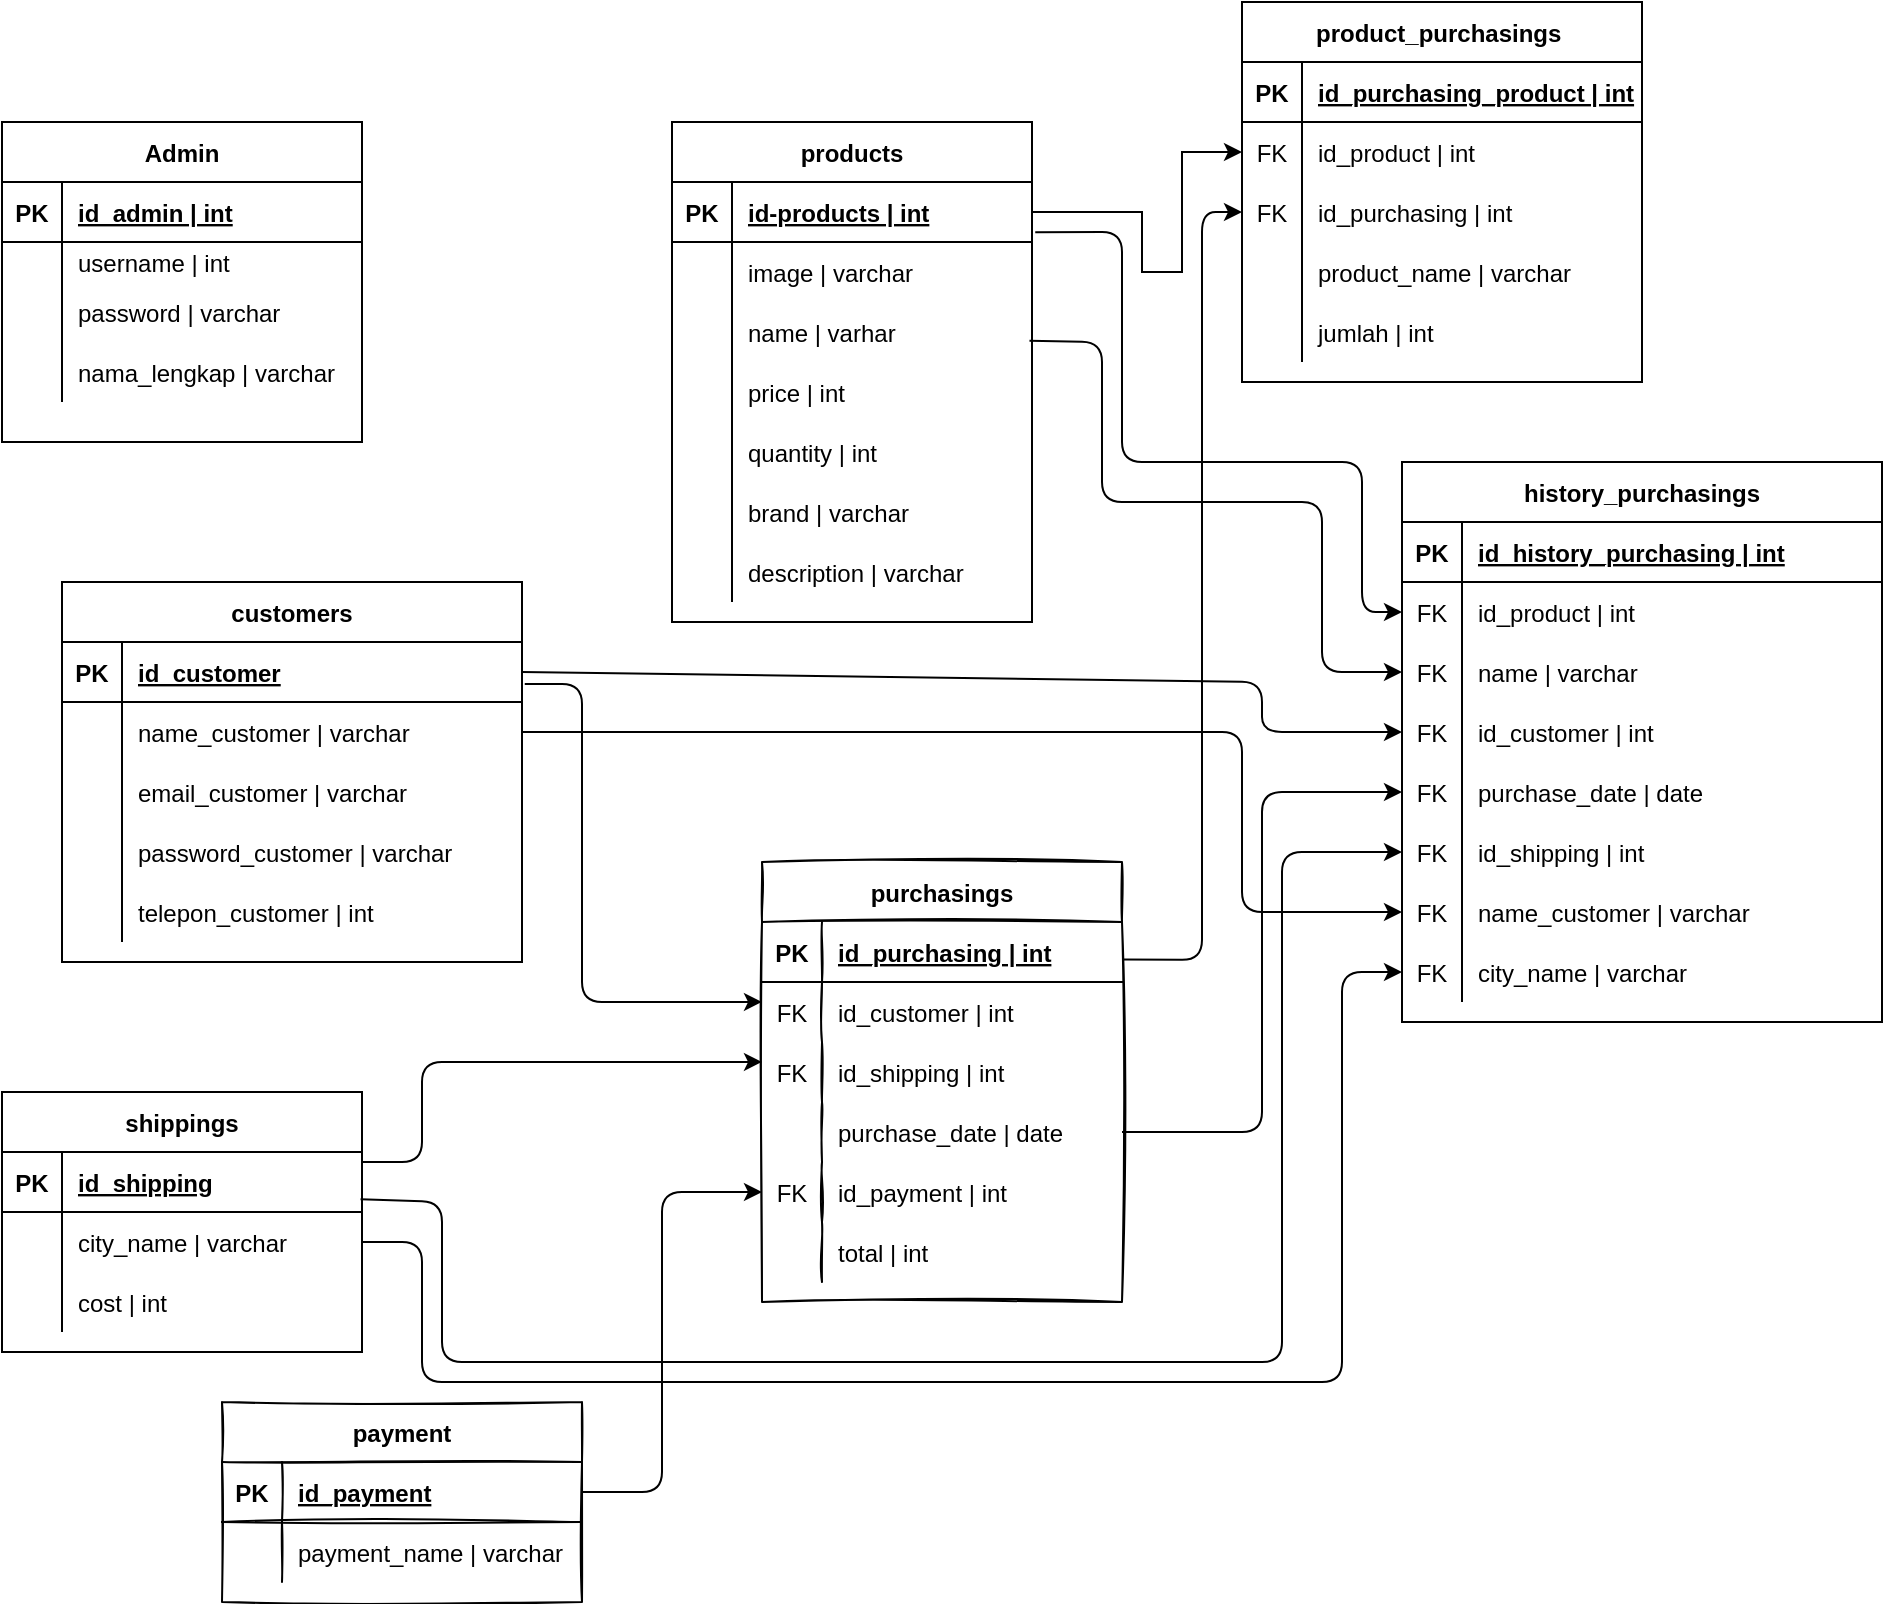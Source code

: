 <mxfile version="20.0.1" type="github">
  <diagram id="7tqskbv9V9_dB_xnzfoZ" name="Page-1">
    <mxGraphModel dx="1671" dy="2568" grid="1" gridSize="10" guides="1" tooltips="1" connect="1" arrows="1" fold="1" page="1" pageScale="1" pageWidth="850" pageHeight="1100" math="0" shadow="0">
      <root>
        <mxCell id="0" />
        <mxCell id="1" parent="0" />
        <mxCell id="XLYsOh_dV__SNCZWyzTx-1" value="Admin" style="shape=table;startSize=30;container=1;collapsible=1;childLayout=tableLayout;fixedRows=1;rowLines=0;fontStyle=1;align=center;resizeLast=1;" parent="1" vertex="1">
          <mxGeometry x="-850" y="-1100" width="180" height="160" as="geometry" />
        </mxCell>
        <mxCell id="XLYsOh_dV__SNCZWyzTx-2" value="" style="shape=tableRow;horizontal=0;startSize=0;swimlaneHead=0;swimlaneBody=0;fillColor=none;collapsible=0;dropTarget=0;points=[[0,0.5],[1,0.5]];portConstraint=eastwest;top=0;left=0;right=0;bottom=1;" parent="XLYsOh_dV__SNCZWyzTx-1" vertex="1">
          <mxGeometry y="30" width="180" height="30" as="geometry" />
        </mxCell>
        <mxCell id="XLYsOh_dV__SNCZWyzTx-3" value="PK" style="shape=partialRectangle;connectable=0;fillColor=none;top=0;left=0;bottom=0;right=0;fontStyle=1;overflow=hidden;" parent="XLYsOh_dV__SNCZWyzTx-2" vertex="1">
          <mxGeometry width="30" height="30" as="geometry">
            <mxRectangle width="30" height="30" as="alternateBounds" />
          </mxGeometry>
        </mxCell>
        <mxCell id="XLYsOh_dV__SNCZWyzTx-4" value="id_admin | int" style="shape=partialRectangle;connectable=0;fillColor=none;top=0;left=0;bottom=0;right=0;align=left;spacingLeft=6;fontStyle=5;overflow=hidden;" parent="XLYsOh_dV__SNCZWyzTx-2" vertex="1">
          <mxGeometry x="30" width="150" height="30" as="geometry">
            <mxRectangle width="150" height="30" as="alternateBounds" />
          </mxGeometry>
        </mxCell>
        <mxCell id="XLYsOh_dV__SNCZWyzTx-5" value="" style="shape=tableRow;horizontal=0;startSize=0;swimlaneHead=0;swimlaneBody=0;fillColor=none;collapsible=0;dropTarget=0;points=[[0,0.5],[1,0.5]];portConstraint=eastwest;top=0;left=0;right=0;bottom=0;" parent="XLYsOh_dV__SNCZWyzTx-1" vertex="1">
          <mxGeometry y="60" width="180" height="20" as="geometry" />
        </mxCell>
        <mxCell id="XLYsOh_dV__SNCZWyzTx-6" value="" style="shape=partialRectangle;connectable=0;fillColor=none;top=0;left=0;bottom=0;right=0;editable=1;overflow=hidden;" parent="XLYsOh_dV__SNCZWyzTx-5" vertex="1">
          <mxGeometry width="30" height="20" as="geometry">
            <mxRectangle width="30" height="20" as="alternateBounds" />
          </mxGeometry>
        </mxCell>
        <mxCell id="XLYsOh_dV__SNCZWyzTx-7" value="username | int" style="shape=partialRectangle;connectable=0;fillColor=none;top=0;left=0;bottom=0;right=0;align=left;spacingLeft=6;overflow=hidden;" parent="XLYsOh_dV__SNCZWyzTx-5" vertex="1">
          <mxGeometry x="30" width="150" height="20" as="geometry">
            <mxRectangle width="150" height="20" as="alternateBounds" />
          </mxGeometry>
        </mxCell>
        <mxCell id="XLYsOh_dV__SNCZWyzTx-8" value="" style="shape=tableRow;horizontal=0;startSize=0;swimlaneHead=0;swimlaneBody=0;fillColor=none;collapsible=0;dropTarget=0;points=[[0,0.5],[1,0.5]];portConstraint=eastwest;top=0;left=0;right=0;bottom=0;" parent="XLYsOh_dV__SNCZWyzTx-1" vertex="1">
          <mxGeometry y="80" width="180" height="30" as="geometry" />
        </mxCell>
        <mxCell id="XLYsOh_dV__SNCZWyzTx-9" value="" style="shape=partialRectangle;connectable=0;fillColor=none;top=0;left=0;bottom=0;right=0;editable=1;overflow=hidden;" parent="XLYsOh_dV__SNCZWyzTx-8" vertex="1">
          <mxGeometry width="30" height="30" as="geometry">
            <mxRectangle width="30" height="30" as="alternateBounds" />
          </mxGeometry>
        </mxCell>
        <mxCell id="XLYsOh_dV__SNCZWyzTx-10" value="password | varchar" style="shape=partialRectangle;connectable=0;fillColor=none;top=0;left=0;bottom=0;right=0;align=left;spacingLeft=6;overflow=hidden;" parent="XLYsOh_dV__SNCZWyzTx-8" vertex="1">
          <mxGeometry x="30" width="150" height="30" as="geometry">
            <mxRectangle width="150" height="30" as="alternateBounds" />
          </mxGeometry>
        </mxCell>
        <mxCell id="XLYsOh_dV__SNCZWyzTx-11" value="" style="shape=tableRow;horizontal=0;startSize=0;swimlaneHead=0;swimlaneBody=0;fillColor=none;collapsible=0;dropTarget=0;points=[[0,0.5],[1,0.5]];portConstraint=eastwest;top=0;left=0;right=0;bottom=0;" parent="XLYsOh_dV__SNCZWyzTx-1" vertex="1">
          <mxGeometry y="110" width="180" height="30" as="geometry" />
        </mxCell>
        <mxCell id="XLYsOh_dV__SNCZWyzTx-12" value="" style="shape=partialRectangle;connectable=0;fillColor=none;top=0;left=0;bottom=0;right=0;editable=1;overflow=hidden;" parent="XLYsOh_dV__SNCZWyzTx-11" vertex="1">
          <mxGeometry width="30" height="30" as="geometry">
            <mxRectangle width="30" height="30" as="alternateBounds" />
          </mxGeometry>
        </mxCell>
        <mxCell id="XLYsOh_dV__SNCZWyzTx-13" value="nama_lengkap | varchar" style="shape=partialRectangle;connectable=0;fillColor=none;top=0;left=0;bottom=0;right=0;align=left;spacingLeft=6;overflow=hidden;" parent="XLYsOh_dV__SNCZWyzTx-11" vertex="1">
          <mxGeometry x="30" width="150" height="30" as="geometry">
            <mxRectangle width="150" height="30" as="alternateBounds" />
          </mxGeometry>
        </mxCell>
        <mxCell id="XLYsOh_dV__SNCZWyzTx-27" value="customers" style="shape=table;startSize=30;container=1;collapsible=1;childLayout=tableLayout;fixedRows=1;rowLines=0;fontStyle=1;align=center;resizeLast=1;" parent="1" vertex="1">
          <mxGeometry x="-820" y="-870" width="230" height="190" as="geometry" />
        </mxCell>
        <mxCell id="XLYsOh_dV__SNCZWyzTx-28" value="" style="shape=tableRow;horizontal=0;startSize=0;swimlaneHead=0;swimlaneBody=0;fillColor=none;collapsible=0;dropTarget=0;points=[[0,0.5],[1,0.5]];portConstraint=eastwest;top=0;left=0;right=0;bottom=1;" parent="XLYsOh_dV__SNCZWyzTx-27" vertex="1">
          <mxGeometry y="30" width="230" height="30" as="geometry" />
        </mxCell>
        <mxCell id="XLYsOh_dV__SNCZWyzTx-29" value="PK" style="shape=partialRectangle;connectable=0;fillColor=none;top=0;left=0;bottom=0;right=0;fontStyle=1;overflow=hidden;" parent="XLYsOh_dV__SNCZWyzTx-28" vertex="1">
          <mxGeometry width="30" height="30" as="geometry">
            <mxRectangle width="30" height="30" as="alternateBounds" />
          </mxGeometry>
        </mxCell>
        <mxCell id="XLYsOh_dV__SNCZWyzTx-30" value="id_customer" style="shape=partialRectangle;connectable=0;fillColor=none;top=0;left=0;bottom=0;right=0;align=left;spacingLeft=6;fontStyle=5;overflow=hidden;" parent="XLYsOh_dV__SNCZWyzTx-28" vertex="1">
          <mxGeometry x="30" width="200" height="30" as="geometry">
            <mxRectangle width="200" height="30" as="alternateBounds" />
          </mxGeometry>
        </mxCell>
        <mxCell id="XLYsOh_dV__SNCZWyzTx-31" value="" style="shape=tableRow;horizontal=0;startSize=0;swimlaneHead=0;swimlaneBody=0;fillColor=none;collapsible=0;dropTarget=0;points=[[0,0.5],[1,0.5]];portConstraint=eastwest;top=0;left=0;right=0;bottom=0;" parent="XLYsOh_dV__SNCZWyzTx-27" vertex="1">
          <mxGeometry y="60" width="230" height="30" as="geometry" />
        </mxCell>
        <mxCell id="XLYsOh_dV__SNCZWyzTx-32" value="" style="shape=partialRectangle;connectable=0;fillColor=none;top=0;left=0;bottom=0;right=0;editable=1;overflow=hidden;" parent="XLYsOh_dV__SNCZWyzTx-31" vertex="1">
          <mxGeometry width="30" height="30" as="geometry">
            <mxRectangle width="30" height="30" as="alternateBounds" />
          </mxGeometry>
        </mxCell>
        <mxCell id="XLYsOh_dV__SNCZWyzTx-33" value="name_customer | varchar" style="shape=partialRectangle;connectable=0;fillColor=none;top=0;left=0;bottom=0;right=0;align=left;spacingLeft=6;overflow=hidden;" parent="XLYsOh_dV__SNCZWyzTx-31" vertex="1">
          <mxGeometry x="30" width="200" height="30" as="geometry">
            <mxRectangle width="200" height="30" as="alternateBounds" />
          </mxGeometry>
        </mxCell>
        <mxCell id="XLYsOh_dV__SNCZWyzTx-34" value="" style="shape=tableRow;horizontal=0;startSize=0;swimlaneHead=0;swimlaneBody=0;fillColor=none;collapsible=0;dropTarget=0;points=[[0,0.5],[1,0.5]];portConstraint=eastwest;top=0;left=0;right=0;bottom=0;" parent="XLYsOh_dV__SNCZWyzTx-27" vertex="1">
          <mxGeometry y="90" width="230" height="30" as="geometry" />
        </mxCell>
        <mxCell id="XLYsOh_dV__SNCZWyzTx-35" value="" style="shape=partialRectangle;connectable=0;fillColor=none;top=0;left=0;bottom=0;right=0;editable=1;overflow=hidden;" parent="XLYsOh_dV__SNCZWyzTx-34" vertex="1">
          <mxGeometry width="30" height="30" as="geometry">
            <mxRectangle width="30" height="30" as="alternateBounds" />
          </mxGeometry>
        </mxCell>
        <mxCell id="XLYsOh_dV__SNCZWyzTx-36" value="email_customer | varchar" style="shape=partialRectangle;connectable=0;fillColor=none;top=0;left=0;bottom=0;right=0;align=left;spacingLeft=6;overflow=hidden;" parent="XLYsOh_dV__SNCZWyzTx-34" vertex="1">
          <mxGeometry x="30" width="200" height="30" as="geometry">
            <mxRectangle width="200" height="30" as="alternateBounds" />
          </mxGeometry>
        </mxCell>
        <mxCell id="XLYsOh_dV__SNCZWyzTx-37" value="" style="shape=tableRow;horizontal=0;startSize=0;swimlaneHead=0;swimlaneBody=0;fillColor=none;collapsible=0;dropTarget=0;points=[[0,0.5],[1,0.5]];portConstraint=eastwest;top=0;left=0;right=0;bottom=0;" parent="XLYsOh_dV__SNCZWyzTx-27" vertex="1">
          <mxGeometry y="120" width="230" height="30" as="geometry" />
        </mxCell>
        <mxCell id="XLYsOh_dV__SNCZWyzTx-38" value="" style="shape=partialRectangle;connectable=0;fillColor=none;top=0;left=0;bottom=0;right=0;editable=1;overflow=hidden;" parent="XLYsOh_dV__SNCZWyzTx-37" vertex="1">
          <mxGeometry width="30" height="30" as="geometry">
            <mxRectangle width="30" height="30" as="alternateBounds" />
          </mxGeometry>
        </mxCell>
        <mxCell id="XLYsOh_dV__SNCZWyzTx-39" value="password_customer | varchar" style="shape=partialRectangle;connectable=0;fillColor=none;top=0;left=0;bottom=0;right=0;align=left;spacingLeft=6;overflow=hidden;" parent="XLYsOh_dV__SNCZWyzTx-37" vertex="1">
          <mxGeometry x="30" width="200" height="30" as="geometry">
            <mxRectangle width="200" height="30" as="alternateBounds" />
          </mxGeometry>
        </mxCell>
        <mxCell id="XLYsOh_dV__SNCZWyzTx-136" value="" style="shape=tableRow;horizontal=0;startSize=0;swimlaneHead=0;swimlaneBody=0;fillColor=none;collapsible=0;dropTarget=0;points=[[0,0.5],[1,0.5]];portConstraint=eastwest;top=0;left=0;right=0;bottom=0;" parent="XLYsOh_dV__SNCZWyzTx-27" vertex="1">
          <mxGeometry y="150" width="230" height="30" as="geometry" />
        </mxCell>
        <mxCell id="XLYsOh_dV__SNCZWyzTx-137" value="" style="shape=partialRectangle;connectable=0;fillColor=none;top=0;left=0;bottom=0;right=0;editable=1;overflow=hidden;" parent="XLYsOh_dV__SNCZWyzTx-136" vertex="1">
          <mxGeometry width="30" height="30" as="geometry">
            <mxRectangle width="30" height="30" as="alternateBounds" />
          </mxGeometry>
        </mxCell>
        <mxCell id="XLYsOh_dV__SNCZWyzTx-138" value="telepon_customer | int" style="shape=partialRectangle;connectable=0;fillColor=none;top=0;left=0;bottom=0;right=0;align=left;spacingLeft=6;overflow=hidden;" parent="XLYsOh_dV__SNCZWyzTx-136" vertex="1">
          <mxGeometry x="30" width="200" height="30" as="geometry">
            <mxRectangle width="200" height="30" as="alternateBounds" />
          </mxGeometry>
        </mxCell>
        <mxCell id="XLYsOh_dV__SNCZWyzTx-40" value="shippings" style="shape=table;startSize=30;container=1;collapsible=1;childLayout=tableLayout;fixedRows=1;rowLines=0;fontStyle=1;align=center;resizeLast=1;" parent="1" vertex="1">
          <mxGeometry x="-850" y="-615" width="180" height="130" as="geometry" />
        </mxCell>
        <mxCell id="XLYsOh_dV__SNCZWyzTx-41" value="" style="shape=tableRow;horizontal=0;startSize=0;swimlaneHead=0;swimlaneBody=0;fillColor=none;collapsible=0;dropTarget=0;points=[[0,0.5],[1,0.5]];portConstraint=eastwest;top=0;left=0;right=0;bottom=1;" parent="XLYsOh_dV__SNCZWyzTx-40" vertex="1">
          <mxGeometry y="30" width="180" height="30" as="geometry" />
        </mxCell>
        <mxCell id="XLYsOh_dV__SNCZWyzTx-42" value="PK" style="shape=partialRectangle;connectable=0;fillColor=none;top=0;left=0;bottom=0;right=0;fontStyle=1;overflow=hidden;" parent="XLYsOh_dV__SNCZWyzTx-41" vertex="1">
          <mxGeometry width="30" height="30" as="geometry">
            <mxRectangle width="30" height="30" as="alternateBounds" />
          </mxGeometry>
        </mxCell>
        <mxCell id="XLYsOh_dV__SNCZWyzTx-43" value="id_shipping" style="shape=partialRectangle;connectable=0;fillColor=none;top=0;left=0;bottom=0;right=0;align=left;spacingLeft=6;fontStyle=5;overflow=hidden;" parent="XLYsOh_dV__SNCZWyzTx-41" vertex="1">
          <mxGeometry x="30" width="150" height="30" as="geometry">
            <mxRectangle width="150" height="30" as="alternateBounds" />
          </mxGeometry>
        </mxCell>
        <mxCell id="XLYsOh_dV__SNCZWyzTx-44" value="" style="shape=tableRow;horizontal=0;startSize=0;swimlaneHead=0;swimlaneBody=0;fillColor=none;collapsible=0;dropTarget=0;points=[[0,0.5],[1,0.5]];portConstraint=eastwest;top=0;left=0;right=0;bottom=0;" parent="XLYsOh_dV__SNCZWyzTx-40" vertex="1">
          <mxGeometry y="60" width="180" height="30" as="geometry" />
        </mxCell>
        <mxCell id="XLYsOh_dV__SNCZWyzTx-45" value="" style="shape=partialRectangle;connectable=0;fillColor=none;top=0;left=0;bottom=0;right=0;editable=1;overflow=hidden;" parent="XLYsOh_dV__SNCZWyzTx-44" vertex="1">
          <mxGeometry width="30" height="30" as="geometry">
            <mxRectangle width="30" height="30" as="alternateBounds" />
          </mxGeometry>
        </mxCell>
        <mxCell id="XLYsOh_dV__SNCZWyzTx-46" value="city_name | varchar" style="shape=partialRectangle;connectable=0;fillColor=none;top=0;left=0;bottom=0;right=0;align=left;spacingLeft=6;overflow=hidden;" parent="XLYsOh_dV__SNCZWyzTx-44" vertex="1">
          <mxGeometry x="30" width="150" height="30" as="geometry">
            <mxRectangle width="150" height="30" as="alternateBounds" />
          </mxGeometry>
        </mxCell>
        <mxCell id="XLYsOh_dV__SNCZWyzTx-47" value="" style="shape=tableRow;horizontal=0;startSize=0;swimlaneHead=0;swimlaneBody=0;fillColor=none;collapsible=0;dropTarget=0;points=[[0,0.5],[1,0.5]];portConstraint=eastwest;top=0;left=0;right=0;bottom=0;" parent="XLYsOh_dV__SNCZWyzTx-40" vertex="1">
          <mxGeometry y="90" width="180" height="30" as="geometry" />
        </mxCell>
        <mxCell id="XLYsOh_dV__SNCZWyzTx-48" value="" style="shape=partialRectangle;connectable=0;fillColor=none;top=0;left=0;bottom=0;right=0;editable=1;overflow=hidden;" parent="XLYsOh_dV__SNCZWyzTx-47" vertex="1">
          <mxGeometry width="30" height="30" as="geometry">
            <mxRectangle width="30" height="30" as="alternateBounds" />
          </mxGeometry>
        </mxCell>
        <mxCell id="XLYsOh_dV__SNCZWyzTx-49" value="cost | int" style="shape=partialRectangle;connectable=0;fillColor=none;top=0;left=0;bottom=0;right=0;align=left;spacingLeft=6;overflow=hidden;" parent="XLYsOh_dV__SNCZWyzTx-47" vertex="1">
          <mxGeometry x="30" width="150" height="30" as="geometry">
            <mxRectangle width="150" height="30" as="alternateBounds" />
          </mxGeometry>
        </mxCell>
        <mxCell id="XLYsOh_dV__SNCZWyzTx-53" value="purchasings" style="shape=table;startSize=30;container=1;collapsible=1;childLayout=tableLayout;fixedRows=1;rowLines=0;fontStyle=1;align=center;resizeLast=1;gradientColor=none;swimlaneFillColor=none;rounded=0;swimlaneLine=1;shadow=0;sketch=1;" parent="1" vertex="1">
          <mxGeometry x="-470" y="-730" width="180" height="220" as="geometry" />
        </mxCell>
        <mxCell id="XLYsOh_dV__SNCZWyzTx-54" value="" style="shape=tableRow;horizontal=0;startSize=0;swimlaneHead=0;swimlaneBody=0;fillColor=none;collapsible=0;dropTarget=0;points=[[0,0.5],[1,0.5]];portConstraint=eastwest;top=0;left=0;right=0;bottom=1;" parent="XLYsOh_dV__SNCZWyzTx-53" vertex="1">
          <mxGeometry y="30" width="180" height="30" as="geometry" />
        </mxCell>
        <mxCell id="XLYsOh_dV__SNCZWyzTx-55" value="PK" style="shape=partialRectangle;connectable=0;fillColor=none;top=0;left=0;bottom=0;right=0;fontStyle=1;overflow=hidden;" parent="XLYsOh_dV__SNCZWyzTx-54" vertex="1">
          <mxGeometry width="30" height="30" as="geometry">
            <mxRectangle width="30" height="30" as="alternateBounds" />
          </mxGeometry>
        </mxCell>
        <mxCell id="XLYsOh_dV__SNCZWyzTx-56" value="id_purchasing | int" style="shape=partialRectangle;connectable=0;fillColor=none;top=0;left=0;bottom=0;right=0;align=left;spacingLeft=6;fontStyle=5;overflow=hidden;" parent="XLYsOh_dV__SNCZWyzTx-54" vertex="1">
          <mxGeometry x="30" width="150" height="30" as="geometry">
            <mxRectangle width="150" height="30" as="alternateBounds" />
          </mxGeometry>
        </mxCell>
        <mxCell id="XLYsOh_dV__SNCZWyzTx-57" value="" style="shape=tableRow;horizontal=0;startSize=0;swimlaneHead=0;swimlaneBody=0;fillColor=none;collapsible=0;dropTarget=0;points=[[0,0.5],[1,0.5]];portConstraint=eastwest;top=0;left=0;right=0;bottom=0;" parent="XLYsOh_dV__SNCZWyzTx-53" vertex="1">
          <mxGeometry y="60" width="180" height="30" as="geometry" />
        </mxCell>
        <mxCell id="XLYsOh_dV__SNCZWyzTx-58" value="FK" style="shape=partialRectangle;connectable=0;fillColor=none;top=0;left=0;bottom=0;right=0;editable=1;overflow=hidden;" parent="XLYsOh_dV__SNCZWyzTx-57" vertex="1">
          <mxGeometry width="30" height="30" as="geometry">
            <mxRectangle width="30" height="30" as="alternateBounds" />
          </mxGeometry>
        </mxCell>
        <mxCell id="XLYsOh_dV__SNCZWyzTx-59" value="id_customer | int" style="shape=partialRectangle;connectable=0;fillColor=none;top=0;left=0;bottom=0;right=0;align=left;spacingLeft=6;overflow=hidden;" parent="XLYsOh_dV__SNCZWyzTx-57" vertex="1">
          <mxGeometry x="30" width="150" height="30" as="geometry">
            <mxRectangle width="150" height="30" as="alternateBounds" />
          </mxGeometry>
        </mxCell>
        <mxCell id="XLYsOh_dV__SNCZWyzTx-63" value="" style="shape=tableRow;horizontal=0;startSize=0;swimlaneHead=0;swimlaneBody=0;fillColor=none;collapsible=0;dropTarget=0;points=[[0,0.5],[1,0.5]];portConstraint=eastwest;top=0;left=0;right=0;bottom=0;" parent="XLYsOh_dV__SNCZWyzTx-53" vertex="1">
          <mxGeometry y="90" width="180" height="30" as="geometry" />
        </mxCell>
        <mxCell id="XLYsOh_dV__SNCZWyzTx-64" value="FK" style="shape=partialRectangle;connectable=0;fillColor=none;top=0;left=0;bottom=0;right=0;editable=1;overflow=hidden;" parent="XLYsOh_dV__SNCZWyzTx-63" vertex="1">
          <mxGeometry width="30" height="30" as="geometry">
            <mxRectangle width="30" height="30" as="alternateBounds" />
          </mxGeometry>
        </mxCell>
        <mxCell id="XLYsOh_dV__SNCZWyzTx-65" value="id_shipping | int" style="shape=partialRectangle;connectable=0;fillColor=none;top=0;left=0;bottom=0;right=0;align=left;spacingLeft=6;overflow=hidden;" parent="XLYsOh_dV__SNCZWyzTx-63" vertex="1">
          <mxGeometry x="30" width="150" height="30" as="geometry">
            <mxRectangle width="150" height="30" as="alternateBounds" />
          </mxGeometry>
        </mxCell>
        <mxCell id="XLYsOh_dV__SNCZWyzTx-60" value="" style="shape=tableRow;horizontal=0;startSize=0;swimlaneHead=0;swimlaneBody=0;fillColor=none;collapsible=0;dropTarget=0;points=[[0,0.5],[1,0.5]];portConstraint=eastwest;top=0;left=0;right=0;bottom=0;" parent="XLYsOh_dV__SNCZWyzTx-53" vertex="1">
          <mxGeometry y="120" width="180" height="30" as="geometry" />
        </mxCell>
        <mxCell id="XLYsOh_dV__SNCZWyzTx-61" value="" style="shape=partialRectangle;connectable=0;fillColor=none;top=0;left=0;bottom=0;right=0;editable=1;overflow=hidden;" parent="XLYsOh_dV__SNCZWyzTx-60" vertex="1">
          <mxGeometry width="30" height="30" as="geometry">
            <mxRectangle width="30" height="30" as="alternateBounds" />
          </mxGeometry>
        </mxCell>
        <mxCell id="XLYsOh_dV__SNCZWyzTx-62" value="purchase_date | date" style="shape=partialRectangle;connectable=0;fillColor=none;top=0;left=0;bottom=0;right=0;align=left;spacingLeft=6;overflow=hidden;" parent="XLYsOh_dV__SNCZWyzTx-60" vertex="1">
          <mxGeometry x="30" width="150" height="30" as="geometry">
            <mxRectangle width="150" height="30" as="alternateBounds" />
          </mxGeometry>
        </mxCell>
        <mxCell id="X04BXVMw17RWe0scgFP_-36" value="" style="shape=tableRow;horizontal=0;startSize=0;swimlaneHead=0;swimlaneBody=0;fillColor=none;collapsible=0;dropTarget=0;points=[[0,0.5],[1,0.5]];portConstraint=eastwest;top=0;left=0;right=0;bottom=0;" vertex="1" parent="XLYsOh_dV__SNCZWyzTx-53">
          <mxGeometry y="150" width="180" height="30" as="geometry" />
        </mxCell>
        <mxCell id="X04BXVMw17RWe0scgFP_-37" value="FK" style="shape=partialRectangle;connectable=0;fillColor=none;top=0;left=0;bottom=0;right=0;editable=1;overflow=hidden;" vertex="1" parent="X04BXVMw17RWe0scgFP_-36">
          <mxGeometry width="30" height="30" as="geometry">
            <mxRectangle width="30" height="30" as="alternateBounds" />
          </mxGeometry>
        </mxCell>
        <mxCell id="X04BXVMw17RWe0scgFP_-38" value="id_payment | int" style="shape=partialRectangle;connectable=0;fillColor=none;top=0;left=0;bottom=0;right=0;align=left;spacingLeft=6;overflow=hidden;" vertex="1" parent="X04BXVMw17RWe0scgFP_-36">
          <mxGeometry x="30" width="150" height="30" as="geometry">
            <mxRectangle width="150" height="30" as="alternateBounds" />
          </mxGeometry>
        </mxCell>
        <mxCell id="XLYsOh_dV__SNCZWyzTx-139" value="" style="shape=tableRow;horizontal=0;startSize=0;swimlaneHead=0;swimlaneBody=0;fillColor=none;collapsible=0;dropTarget=0;points=[[0,0.5],[1,0.5]];portConstraint=eastwest;top=0;left=0;right=0;bottom=0;" parent="XLYsOh_dV__SNCZWyzTx-53" vertex="1">
          <mxGeometry y="180" width="180" height="30" as="geometry" />
        </mxCell>
        <mxCell id="XLYsOh_dV__SNCZWyzTx-140" value="" style="shape=partialRectangle;connectable=0;fillColor=none;top=0;left=0;bottom=0;right=0;editable=1;overflow=hidden;" parent="XLYsOh_dV__SNCZWyzTx-139" vertex="1">
          <mxGeometry width="30" height="30" as="geometry">
            <mxRectangle width="30" height="30" as="alternateBounds" />
          </mxGeometry>
        </mxCell>
        <mxCell id="XLYsOh_dV__SNCZWyzTx-141" value="total | int" style="shape=partialRectangle;connectable=0;fillColor=none;top=0;left=0;bottom=0;right=0;align=left;spacingLeft=6;overflow=hidden;" parent="XLYsOh_dV__SNCZWyzTx-139" vertex="1">
          <mxGeometry x="30" width="150" height="30" as="geometry">
            <mxRectangle width="150" height="30" as="alternateBounds" />
          </mxGeometry>
        </mxCell>
        <mxCell id="XLYsOh_dV__SNCZWyzTx-66" value="product_purchasings " style="shape=table;startSize=30;container=1;collapsible=1;childLayout=tableLayout;fixedRows=1;rowLines=0;fontStyle=1;align=center;resizeLast=1;" parent="1" vertex="1">
          <mxGeometry x="-230" y="-1160" width="200" height="190" as="geometry">
            <mxRectangle x="-180" y="-1100" width="160" height="30" as="alternateBounds" />
          </mxGeometry>
        </mxCell>
        <mxCell id="XLYsOh_dV__SNCZWyzTx-67" value="" style="shape=tableRow;horizontal=0;startSize=0;swimlaneHead=0;swimlaneBody=0;fillColor=none;collapsible=0;dropTarget=0;points=[[0,0.5],[1,0.5]];portConstraint=eastwest;top=0;left=0;right=0;bottom=1;" parent="XLYsOh_dV__SNCZWyzTx-66" vertex="1">
          <mxGeometry y="30" width="200" height="30" as="geometry" />
        </mxCell>
        <mxCell id="XLYsOh_dV__SNCZWyzTx-68" value="PK" style="shape=partialRectangle;connectable=0;fillColor=none;top=0;left=0;bottom=0;right=0;fontStyle=1;overflow=hidden;" parent="XLYsOh_dV__SNCZWyzTx-67" vertex="1">
          <mxGeometry width="30" height="30" as="geometry">
            <mxRectangle width="30" height="30" as="alternateBounds" />
          </mxGeometry>
        </mxCell>
        <mxCell id="XLYsOh_dV__SNCZWyzTx-69" value="id_purchasing_product | int" style="shape=partialRectangle;connectable=0;fillColor=none;top=0;left=0;bottom=0;right=0;align=left;spacingLeft=6;fontStyle=5;overflow=hidden;" parent="XLYsOh_dV__SNCZWyzTx-67" vertex="1">
          <mxGeometry x="30" width="170" height="30" as="geometry">
            <mxRectangle width="170" height="30" as="alternateBounds" />
          </mxGeometry>
        </mxCell>
        <mxCell id="XLYsOh_dV__SNCZWyzTx-73" value="" style="shape=tableRow;horizontal=0;startSize=0;swimlaneHead=0;swimlaneBody=0;fillColor=none;collapsible=0;dropTarget=0;points=[[0,0.5],[1,0.5]];portConstraint=eastwest;top=0;left=0;right=0;bottom=0;" parent="XLYsOh_dV__SNCZWyzTx-66" vertex="1">
          <mxGeometry y="60" width="200" height="30" as="geometry" />
        </mxCell>
        <mxCell id="XLYsOh_dV__SNCZWyzTx-74" value="FK" style="shape=partialRectangle;connectable=0;fillColor=none;top=0;left=0;bottom=0;right=0;editable=1;overflow=hidden;" parent="XLYsOh_dV__SNCZWyzTx-73" vertex="1">
          <mxGeometry width="30" height="30" as="geometry">
            <mxRectangle width="30" height="30" as="alternateBounds" />
          </mxGeometry>
        </mxCell>
        <mxCell id="XLYsOh_dV__SNCZWyzTx-75" value="id_product | int" style="shape=partialRectangle;connectable=0;fillColor=none;top=0;left=0;bottom=0;right=0;align=left;spacingLeft=6;overflow=hidden;" parent="XLYsOh_dV__SNCZWyzTx-73" vertex="1">
          <mxGeometry x="30" width="170" height="30" as="geometry">
            <mxRectangle width="170" height="30" as="alternateBounds" />
          </mxGeometry>
        </mxCell>
        <mxCell id="XLYsOh_dV__SNCZWyzTx-70" value="" style="shape=tableRow;horizontal=0;startSize=0;swimlaneHead=0;swimlaneBody=0;fillColor=none;collapsible=0;dropTarget=0;points=[[0,0.5],[1,0.5]];portConstraint=eastwest;top=0;left=0;right=0;bottom=0;" parent="XLYsOh_dV__SNCZWyzTx-66" vertex="1">
          <mxGeometry y="90" width="200" height="30" as="geometry" />
        </mxCell>
        <mxCell id="XLYsOh_dV__SNCZWyzTx-71" value="FK" style="shape=partialRectangle;connectable=0;fillColor=none;top=0;left=0;bottom=0;right=0;editable=1;overflow=hidden;" parent="XLYsOh_dV__SNCZWyzTx-70" vertex="1">
          <mxGeometry width="30" height="30" as="geometry">
            <mxRectangle width="30" height="30" as="alternateBounds" />
          </mxGeometry>
        </mxCell>
        <mxCell id="XLYsOh_dV__SNCZWyzTx-72" value="id_purchasing | int" style="shape=partialRectangle;connectable=0;fillColor=none;top=0;left=0;bottom=0;right=0;align=left;spacingLeft=6;overflow=hidden;" parent="XLYsOh_dV__SNCZWyzTx-70" vertex="1">
          <mxGeometry x="30" width="170" height="30" as="geometry">
            <mxRectangle width="170" height="30" as="alternateBounds" />
          </mxGeometry>
        </mxCell>
        <mxCell id="X04BXVMw17RWe0scgFP_-70" value="" style="shape=tableRow;horizontal=0;startSize=0;swimlaneHead=0;swimlaneBody=0;fillColor=none;collapsible=0;dropTarget=0;points=[[0,0.5],[1,0.5]];portConstraint=eastwest;top=0;left=0;right=0;bottom=0;" vertex="1" parent="XLYsOh_dV__SNCZWyzTx-66">
          <mxGeometry y="120" width="200" height="30" as="geometry" />
        </mxCell>
        <mxCell id="X04BXVMw17RWe0scgFP_-71" value="" style="shape=partialRectangle;connectable=0;fillColor=none;top=0;left=0;bottom=0;right=0;editable=1;overflow=hidden;" vertex="1" parent="X04BXVMw17RWe0scgFP_-70">
          <mxGeometry width="30" height="30" as="geometry">
            <mxRectangle width="30" height="30" as="alternateBounds" />
          </mxGeometry>
        </mxCell>
        <mxCell id="X04BXVMw17RWe0scgFP_-72" value="product_name | varchar " style="shape=partialRectangle;connectable=0;fillColor=none;top=0;left=0;bottom=0;right=0;align=left;spacingLeft=6;overflow=hidden;" vertex="1" parent="X04BXVMw17RWe0scgFP_-70">
          <mxGeometry x="30" width="170" height="30" as="geometry">
            <mxRectangle width="170" height="30" as="alternateBounds" />
          </mxGeometry>
        </mxCell>
        <mxCell id="XLYsOh_dV__SNCZWyzTx-76" value="" style="shape=tableRow;horizontal=0;startSize=0;swimlaneHead=0;swimlaneBody=0;fillColor=none;collapsible=0;dropTarget=0;points=[[0,0.5],[1,0.5]];portConstraint=eastwest;top=0;left=0;right=0;bottom=0;" parent="XLYsOh_dV__SNCZWyzTx-66" vertex="1">
          <mxGeometry y="150" width="200" height="30" as="geometry" />
        </mxCell>
        <mxCell id="XLYsOh_dV__SNCZWyzTx-77" value="" style="shape=partialRectangle;connectable=0;fillColor=none;top=0;left=0;bottom=0;right=0;editable=1;overflow=hidden;" parent="XLYsOh_dV__SNCZWyzTx-76" vertex="1">
          <mxGeometry width="30" height="30" as="geometry">
            <mxRectangle width="30" height="30" as="alternateBounds" />
          </mxGeometry>
        </mxCell>
        <mxCell id="XLYsOh_dV__SNCZWyzTx-78" value="jumlah | int" style="shape=partialRectangle;connectable=0;fillColor=none;top=0;left=0;bottom=0;right=0;align=left;spacingLeft=6;overflow=hidden;" parent="XLYsOh_dV__SNCZWyzTx-76" vertex="1">
          <mxGeometry x="30" width="170" height="30" as="geometry">
            <mxRectangle width="170" height="30" as="alternateBounds" />
          </mxGeometry>
        </mxCell>
        <mxCell id="XLYsOh_dV__SNCZWyzTx-79" value="products" style="shape=table;startSize=30;container=1;collapsible=1;childLayout=tableLayout;fixedRows=1;rowLines=0;fontStyle=1;align=center;resizeLast=1;" parent="1" vertex="1">
          <mxGeometry x="-515" y="-1100" width="180" height="250" as="geometry" />
        </mxCell>
        <mxCell id="XLYsOh_dV__SNCZWyzTx-80" value="" style="shape=tableRow;horizontal=0;startSize=0;swimlaneHead=0;swimlaneBody=0;fillColor=none;collapsible=0;dropTarget=0;points=[[0,0.5],[1,0.5]];portConstraint=eastwest;top=0;left=0;right=0;bottom=1;" parent="XLYsOh_dV__SNCZWyzTx-79" vertex="1">
          <mxGeometry y="30" width="180" height="30" as="geometry" />
        </mxCell>
        <mxCell id="XLYsOh_dV__SNCZWyzTx-81" value="PK" style="shape=partialRectangle;connectable=0;fillColor=none;top=0;left=0;bottom=0;right=0;fontStyle=1;overflow=hidden;" parent="XLYsOh_dV__SNCZWyzTx-80" vertex="1">
          <mxGeometry width="30" height="30" as="geometry">
            <mxRectangle width="30" height="30" as="alternateBounds" />
          </mxGeometry>
        </mxCell>
        <mxCell id="XLYsOh_dV__SNCZWyzTx-82" value="id-products | int" style="shape=partialRectangle;connectable=0;fillColor=none;top=0;left=0;bottom=0;right=0;align=left;spacingLeft=6;fontStyle=5;overflow=hidden;" parent="XLYsOh_dV__SNCZWyzTx-80" vertex="1">
          <mxGeometry x="30" width="150" height="30" as="geometry">
            <mxRectangle width="150" height="30" as="alternateBounds" />
          </mxGeometry>
        </mxCell>
        <mxCell id="XLYsOh_dV__SNCZWyzTx-83" value="" style="shape=tableRow;horizontal=0;startSize=0;swimlaneHead=0;swimlaneBody=0;fillColor=none;collapsible=0;dropTarget=0;points=[[0,0.5],[1,0.5]];portConstraint=eastwest;top=0;left=0;right=0;bottom=0;" parent="XLYsOh_dV__SNCZWyzTx-79" vertex="1">
          <mxGeometry y="60" width="180" height="30" as="geometry" />
        </mxCell>
        <mxCell id="XLYsOh_dV__SNCZWyzTx-84" value="" style="shape=partialRectangle;connectable=0;fillColor=none;top=0;left=0;bottom=0;right=0;editable=1;overflow=hidden;" parent="XLYsOh_dV__SNCZWyzTx-83" vertex="1">
          <mxGeometry width="30" height="30" as="geometry">
            <mxRectangle width="30" height="30" as="alternateBounds" />
          </mxGeometry>
        </mxCell>
        <mxCell id="XLYsOh_dV__SNCZWyzTx-85" value="image | varchar" style="shape=partialRectangle;connectable=0;fillColor=none;top=0;left=0;bottom=0;right=0;align=left;spacingLeft=6;overflow=hidden;" parent="XLYsOh_dV__SNCZWyzTx-83" vertex="1">
          <mxGeometry x="30" width="150" height="30" as="geometry">
            <mxRectangle width="150" height="30" as="alternateBounds" />
          </mxGeometry>
        </mxCell>
        <mxCell id="XLYsOh_dV__SNCZWyzTx-86" value="" style="shape=tableRow;horizontal=0;startSize=0;swimlaneHead=0;swimlaneBody=0;fillColor=none;collapsible=0;dropTarget=0;points=[[0,0.5],[1,0.5]];portConstraint=eastwest;top=0;left=0;right=0;bottom=0;" parent="XLYsOh_dV__SNCZWyzTx-79" vertex="1">
          <mxGeometry y="90" width="180" height="30" as="geometry" />
        </mxCell>
        <mxCell id="XLYsOh_dV__SNCZWyzTx-87" value="" style="shape=partialRectangle;connectable=0;fillColor=none;top=0;left=0;bottom=0;right=0;editable=1;overflow=hidden;" parent="XLYsOh_dV__SNCZWyzTx-86" vertex="1">
          <mxGeometry width="30" height="30" as="geometry">
            <mxRectangle width="30" height="30" as="alternateBounds" />
          </mxGeometry>
        </mxCell>
        <mxCell id="XLYsOh_dV__SNCZWyzTx-88" value="name | varhar" style="shape=partialRectangle;connectable=0;fillColor=none;top=0;left=0;bottom=0;right=0;align=left;spacingLeft=6;overflow=hidden;" parent="XLYsOh_dV__SNCZWyzTx-86" vertex="1">
          <mxGeometry x="30" width="150" height="30" as="geometry">
            <mxRectangle width="150" height="30" as="alternateBounds" />
          </mxGeometry>
        </mxCell>
        <mxCell id="XLYsOh_dV__SNCZWyzTx-89" value="" style="shape=tableRow;horizontal=0;startSize=0;swimlaneHead=0;swimlaneBody=0;fillColor=none;collapsible=0;dropTarget=0;points=[[0,0.5],[1,0.5]];portConstraint=eastwest;top=0;left=0;right=0;bottom=0;" parent="XLYsOh_dV__SNCZWyzTx-79" vertex="1">
          <mxGeometry y="120" width="180" height="30" as="geometry" />
        </mxCell>
        <mxCell id="XLYsOh_dV__SNCZWyzTx-90" value="" style="shape=partialRectangle;connectable=0;fillColor=none;top=0;left=0;bottom=0;right=0;editable=1;overflow=hidden;" parent="XLYsOh_dV__SNCZWyzTx-89" vertex="1">
          <mxGeometry width="30" height="30" as="geometry">
            <mxRectangle width="30" height="30" as="alternateBounds" />
          </mxGeometry>
        </mxCell>
        <mxCell id="XLYsOh_dV__SNCZWyzTx-91" value="price | int" style="shape=partialRectangle;connectable=0;fillColor=none;top=0;left=0;bottom=0;right=0;align=left;spacingLeft=6;overflow=hidden;" parent="XLYsOh_dV__SNCZWyzTx-89" vertex="1">
          <mxGeometry x="30" width="150" height="30" as="geometry">
            <mxRectangle width="150" height="30" as="alternateBounds" />
          </mxGeometry>
        </mxCell>
        <mxCell id="XLYsOh_dV__SNCZWyzTx-124" value="" style="shape=tableRow;horizontal=0;startSize=0;swimlaneHead=0;swimlaneBody=0;fillColor=none;collapsible=0;dropTarget=0;points=[[0,0.5],[1,0.5]];portConstraint=eastwest;top=0;left=0;right=0;bottom=0;" parent="XLYsOh_dV__SNCZWyzTx-79" vertex="1">
          <mxGeometry y="150" width="180" height="30" as="geometry" />
        </mxCell>
        <mxCell id="XLYsOh_dV__SNCZWyzTx-125" value="" style="shape=partialRectangle;connectable=0;fillColor=none;top=0;left=0;bottom=0;right=0;editable=1;overflow=hidden;" parent="XLYsOh_dV__SNCZWyzTx-124" vertex="1">
          <mxGeometry width="30" height="30" as="geometry">
            <mxRectangle width="30" height="30" as="alternateBounds" />
          </mxGeometry>
        </mxCell>
        <mxCell id="XLYsOh_dV__SNCZWyzTx-126" value="quantity | int" style="shape=partialRectangle;connectable=0;fillColor=none;top=0;left=0;bottom=0;right=0;align=left;spacingLeft=6;overflow=hidden;" parent="XLYsOh_dV__SNCZWyzTx-124" vertex="1">
          <mxGeometry x="30" width="150" height="30" as="geometry">
            <mxRectangle width="150" height="30" as="alternateBounds" />
          </mxGeometry>
        </mxCell>
        <mxCell id="XLYsOh_dV__SNCZWyzTx-130" value="" style="shape=tableRow;horizontal=0;startSize=0;swimlaneHead=0;swimlaneBody=0;fillColor=none;collapsible=0;dropTarget=0;points=[[0,0.5],[1,0.5]];portConstraint=eastwest;top=0;left=0;right=0;bottom=0;" parent="XLYsOh_dV__SNCZWyzTx-79" vertex="1">
          <mxGeometry y="180" width="180" height="30" as="geometry" />
        </mxCell>
        <mxCell id="XLYsOh_dV__SNCZWyzTx-131" value="" style="shape=partialRectangle;connectable=0;fillColor=none;top=0;left=0;bottom=0;right=0;editable=1;overflow=hidden;" parent="XLYsOh_dV__SNCZWyzTx-130" vertex="1">
          <mxGeometry width="30" height="30" as="geometry">
            <mxRectangle width="30" height="30" as="alternateBounds" />
          </mxGeometry>
        </mxCell>
        <mxCell id="XLYsOh_dV__SNCZWyzTx-132" value="brand | varchar" style="shape=partialRectangle;connectable=0;fillColor=none;top=0;left=0;bottom=0;right=0;align=left;spacingLeft=6;overflow=hidden;" parent="XLYsOh_dV__SNCZWyzTx-130" vertex="1">
          <mxGeometry x="30" width="150" height="30" as="geometry">
            <mxRectangle width="150" height="30" as="alternateBounds" />
          </mxGeometry>
        </mxCell>
        <mxCell id="XLYsOh_dV__SNCZWyzTx-133" value="" style="shape=tableRow;horizontal=0;startSize=0;swimlaneHead=0;swimlaneBody=0;fillColor=none;collapsible=0;dropTarget=0;points=[[0,0.5],[1,0.5]];portConstraint=eastwest;top=0;left=0;right=0;bottom=0;" parent="XLYsOh_dV__SNCZWyzTx-79" vertex="1">
          <mxGeometry y="210" width="180" height="30" as="geometry" />
        </mxCell>
        <mxCell id="XLYsOh_dV__SNCZWyzTx-134" value="" style="shape=partialRectangle;connectable=0;fillColor=none;top=0;left=0;bottom=0;right=0;editable=1;overflow=hidden;" parent="XLYsOh_dV__SNCZWyzTx-133" vertex="1">
          <mxGeometry width="30" height="30" as="geometry">
            <mxRectangle width="30" height="30" as="alternateBounds" />
          </mxGeometry>
        </mxCell>
        <mxCell id="XLYsOh_dV__SNCZWyzTx-135" value="description | varchar" style="shape=partialRectangle;connectable=0;fillColor=none;top=0;left=0;bottom=0;right=0;align=left;spacingLeft=6;overflow=hidden;" parent="XLYsOh_dV__SNCZWyzTx-133" vertex="1">
          <mxGeometry x="30" width="150" height="30" as="geometry">
            <mxRectangle width="150" height="30" as="alternateBounds" />
          </mxGeometry>
        </mxCell>
        <mxCell id="XLYsOh_dV__SNCZWyzTx-147" value="" style="endArrow=classic;html=1;rounded=0;exitX=1;exitY=0.5;exitDx=0;exitDy=0;entryX=0;entryY=0.5;entryDx=0;entryDy=0;" parent="1" source="XLYsOh_dV__SNCZWyzTx-80" target="XLYsOh_dV__SNCZWyzTx-73" edge="1">
          <mxGeometry width="50" height="50" relative="1" as="geometry">
            <mxPoint x="-260" y="-840" as="sourcePoint" />
            <mxPoint x="-210" y="-890" as="targetPoint" />
            <Array as="points">
              <mxPoint x="-280" y="-1055" />
              <mxPoint x="-280" y="-1025" />
              <mxPoint x="-260" y="-1025" />
              <mxPoint x="-260" y="-1085" />
            </Array>
          </mxGeometry>
        </mxCell>
        <mxCell id="XLYsOh_dV__SNCZWyzTx-187" value="" style="endArrow=classic;html=1;exitX=1.006;exitY=0.7;exitDx=0;exitDy=0;exitPerimeter=0;entryX=0;entryY=0.333;entryDx=0;entryDy=0;entryPerimeter=0;rounded=1;" parent="1" source="XLYsOh_dV__SNCZWyzTx-28" target="XLYsOh_dV__SNCZWyzTx-57" edge="1">
          <mxGeometry width="50" height="50" relative="1" as="geometry">
            <mxPoint x="-540" y="-660" as="sourcePoint" />
            <mxPoint x="-490" y="-710" as="targetPoint" />
            <Array as="points">
              <mxPoint x="-560" y="-819" />
              <mxPoint x="-560" y="-660" />
            </Array>
          </mxGeometry>
        </mxCell>
        <mxCell id="XLYsOh_dV__SNCZWyzTx-188" value="" style="endArrow=classic;html=1;rounded=1;exitX=0.999;exitY=0.167;exitDx=0;exitDy=0;entryX=0;entryY=0.333;entryDx=0;entryDy=0;entryPerimeter=0;exitPerimeter=0;" parent="1" source="XLYsOh_dV__SNCZWyzTx-41" target="XLYsOh_dV__SNCZWyzTx-63" edge="1">
          <mxGeometry width="50" height="50" relative="1" as="geometry">
            <mxPoint x="-580" y="-610" as="sourcePoint" />
            <mxPoint x="-530" y="-660" as="targetPoint" />
            <Array as="points">
              <mxPoint x="-640" y="-580" />
              <mxPoint x="-640" y="-630" />
            </Array>
          </mxGeometry>
        </mxCell>
        <mxCell id="XLYsOh_dV__SNCZWyzTx-190" value="payment" style="shape=table;startSize=30;container=1;collapsible=1;childLayout=tableLayout;fixedRows=1;rowLines=0;fontStyle=1;align=center;resizeLast=1;rounded=0;shadow=0;sketch=1;gradientColor=none;" parent="1" vertex="1">
          <mxGeometry x="-740" y="-460" width="180" height="100" as="geometry" />
        </mxCell>
        <mxCell id="XLYsOh_dV__SNCZWyzTx-191" value="" style="shape=tableRow;horizontal=0;startSize=0;swimlaneHead=0;swimlaneBody=0;fillColor=none;collapsible=0;dropTarget=0;points=[[0,0.5],[1,0.5]];portConstraint=eastwest;top=0;left=0;right=0;bottom=1;rounded=0;shadow=0;sketch=1;" parent="XLYsOh_dV__SNCZWyzTx-190" vertex="1">
          <mxGeometry y="30" width="180" height="30" as="geometry" />
        </mxCell>
        <mxCell id="XLYsOh_dV__SNCZWyzTx-192" value="PK" style="shape=partialRectangle;connectable=0;fillColor=none;top=0;left=0;bottom=0;right=0;fontStyle=1;overflow=hidden;rounded=0;shadow=0;sketch=1;" parent="XLYsOh_dV__SNCZWyzTx-191" vertex="1">
          <mxGeometry width="30.0" height="30" as="geometry">
            <mxRectangle width="30.0" height="30" as="alternateBounds" />
          </mxGeometry>
        </mxCell>
        <mxCell id="XLYsOh_dV__SNCZWyzTx-193" value="id_payment" style="shape=partialRectangle;connectable=0;fillColor=none;top=0;left=0;bottom=0;right=0;align=left;spacingLeft=6;fontStyle=5;overflow=hidden;rounded=0;shadow=0;sketch=1;" parent="XLYsOh_dV__SNCZWyzTx-191" vertex="1">
          <mxGeometry x="30.0" width="150.0" height="30" as="geometry">
            <mxRectangle width="150.0" height="30" as="alternateBounds" />
          </mxGeometry>
        </mxCell>
        <mxCell id="XLYsOh_dV__SNCZWyzTx-197" value="" style="shape=tableRow;horizontal=0;startSize=0;swimlaneHead=0;swimlaneBody=0;fillColor=none;collapsible=0;dropTarget=0;points=[[0,0.5],[1,0.5]];portConstraint=eastwest;top=0;left=0;right=0;bottom=0;rounded=0;shadow=0;sketch=1;" parent="XLYsOh_dV__SNCZWyzTx-190" vertex="1">
          <mxGeometry y="60" width="180" height="30" as="geometry" />
        </mxCell>
        <mxCell id="XLYsOh_dV__SNCZWyzTx-198" value="" style="shape=partialRectangle;connectable=0;fillColor=none;top=0;left=0;bottom=0;right=0;editable=1;overflow=hidden;rounded=0;shadow=0;sketch=1;" parent="XLYsOh_dV__SNCZWyzTx-197" vertex="1">
          <mxGeometry width="30.0" height="30" as="geometry">
            <mxRectangle width="30.0" height="30" as="alternateBounds" />
          </mxGeometry>
        </mxCell>
        <mxCell id="XLYsOh_dV__SNCZWyzTx-199" value="payment_name | varchar" style="shape=partialRectangle;connectable=0;fillColor=none;top=0;left=0;bottom=0;right=0;align=left;spacingLeft=6;overflow=hidden;rounded=0;shadow=0;sketch=1;" parent="XLYsOh_dV__SNCZWyzTx-197" vertex="1">
          <mxGeometry x="30.0" width="150.0" height="30" as="geometry">
            <mxRectangle width="150.0" height="30" as="alternateBounds" />
          </mxGeometry>
        </mxCell>
        <mxCell id="X04BXVMw17RWe0scgFP_-1" value="history_purchasings" style="shape=table;startSize=30;container=1;collapsible=1;childLayout=tableLayout;fixedRows=1;rowLines=0;fontStyle=1;align=center;resizeLast=1;" vertex="1" parent="1">
          <mxGeometry x="-150" y="-930" width="240" height="280" as="geometry" />
        </mxCell>
        <mxCell id="X04BXVMw17RWe0scgFP_-2" value="" style="shape=tableRow;horizontal=0;startSize=0;swimlaneHead=0;swimlaneBody=0;fillColor=none;collapsible=0;dropTarget=0;points=[[0,0.5],[1,0.5]];portConstraint=eastwest;top=0;left=0;right=0;bottom=1;" vertex="1" parent="X04BXVMw17RWe0scgFP_-1">
          <mxGeometry y="30" width="240" height="30" as="geometry" />
        </mxCell>
        <mxCell id="X04BXVMw17RWe0scgFP_-3" value="PK" style="shape=partialRectangle;connectable=0;fillColor=none;top=0;left=0;bottom=0;right=0;fontStyle=1;overflow=hidden;" vertex="1" parent="X04BXVMw17RWe0scgFP_-2">
          <mxGeometry width="30" height="30" as="geometry">
            <mxRectangle width="30" height="30" as="alternateBounds" />
          </mxGeometry>
        </mxCell>
        <mxCell id="X04BXVMw17RWe0scgFP_-4" value="id_history_purchasing | int" style="shape=partialRectangle;connectable=0;fillColor=none;top=0;left=0;bottom=0;right=0;align=left;spacingLeft=6;fontStyle=5;overflow=hidden;" vertex="1" parent="X04BXVMw17RWe0scgFP_-2">
          <mxGeometry x="30" width="210" height="30" as="geometry">
            <mxRectangle width="210" height="30" as="alternateBounds" />
          </mxGeometry>
        </mxCell>
        <mxCell id="X04BXVMw17RWe0scgFP_-61" value="" style="shape=tableRow;horizontal=0;startSize=0;swimlaneHead=0;swimlaneBody=0;fillColor=none;collapsible=0;dropTarget=0;points=[[0,0.5],[1,0.5]];portConstraint=eastwest;top=0;left=0;right=0;bottom=0;" vertex="1" parent="X04BXVMw17RWe0scgFP_-1">
          <mxGeometry y="60" width="240" height="30" as="geometry" />
        </mxCell>
        <mxCell id="X04BXVMw17RWe0scgFP_-62" value="FK" style="shape=partialRectangle;connectable=0;fillColor=none;top=0;left=0;bottom=0;right=0;fontStyle=0;overflow=hidden;" vertex="1" parent="X04BXVMw17RWe0scgFP_-61">
          <mxGeometry width="30" height="30" as="geometry">
            <mxRectangle width="30" height="30" as="alternateBounds" />
          </mxGeometry>
        </mxCell>
        <mxCell id="X04BXVMw17RWe0scgFP_-63" value="id_product | int" style="shape=partialRectangle;connectable=0;fillColor=none;top=0;left=0;bottom=0;right=0;align=left;spacingLeft=6;fontStyle=0;overflow=hidden;" vertex="1" parent="X04BXVMw17RWe0scgFP_-61">
          <mxGeometry x="30" width="210" height="30" as="geometry">
            <mxRectangle width="210" height="30" as="alternateBounds" />
          </mxGeometry>
        </mxCell>
        <mxCell id="X04BXVMw17RWe0scgFP_-58" value="" style="shape=tableRow;horizontal=0;startSize=0;swimlaneHead=0;swimlaneBody=0;fillColor=none;collapsible=0;dropTarget=0;points=[[0,0.5],[1,0.5]];portConstraint=eastwest;top=0;left=0;right=0;bottom=0;" vertex="1" parent="X04BXVMw17RWe0scgFP_-1">
          <mxGeometry y="90" width="240" height="30" as="geometry" />
        </mxCell>
        <mxCell id="X04BXVMw17RWe0scgFP_-59" value="FK" style="shape=partialRectangle;connectable=0;fillColor=none;top=0;left=0;bottom=0;right=0;fontStyle=0;overflow=hidden;" vertex="1" parent="X04BXVMw17RWe0scgFP_-58">
          <mxGeometry width="30" height="30" as="geometry">
            <mxRectangle width="30" height="30" as="alternateBounds" />
          </mxGeometry>
        </mxCell>
        <mxCell id="X04BXVMw17RWe0scgFP_-60" value="name | varchar " style="shape=partialRectangle;connectable=0;fillColor=none;top=0;left=0;bottom=0;right=0;align=left;spacingLeft=6;fontStyle=0;overflow=hidden;" vertex="1" parent="X04BXVMw17RWe0scgFP_-58">
          <mxGeometry x="30" width="210" height="30" as="geometry">
            <mxRectangle width="210" height="30" as="alternateBounds" />
          </mxGeometry>
        </mxCell>
        <mxCell id="X04BXVMw17RWe0scgFP_-5" value="" style="shape=tableRow;horizontal=0;startSize=0;swimlaneHead=0;swimlaneBody=0;fillColor=none;collapsible=0;dropTarget=0;points=[[0,0.5],[1,0.5]];portConstraint=eastwest;top=0;left=0;right=0;bottom=0;" vertex="1" parent="X04BXVMw17RWe0scgFP_-1">
          <mxGeometry y="120" width="240" height="30" as="geometry" />
        </mxCell>
        <mxCell id="X04BXVMw17RWe0scgFP_-6" value="FK" style="shape=partialRectangle;connectable=0;fillColor=none;top=0;left=0;bottom=0;right=0;editable=1;overflow=hidden;" vertex="1" parent="X04BXVMw17RWe0scgFP_-5">
          <mxGeometry width="30" height="30" as="geometry">
            <mxRectangle width="30" height="30" as="alternateBounds" />
          </mxGeometry>
        </mxCell>
        <mxCell id="X04BXVMw17RWe0scgFP_-7" value="id_customer | int" style="shape=partialRectangle;connectable=0;fillColor=none;top=0;left=0;bottom=0;right=0;align=left;spacingLeft=6;overflow=hidden;" vertex="1" parent="X04BXVMw17RWe0scgFP_-5">
          <mxGeometry x="30" width="210" height="30" as="geometry">
            <mxRectangle width="210" height="30" as="alternateBounds" />
          </mxGeometry>
        </mxCell>
        <mxCell id="X04BXVMw17RWe0scgFP_-11" value="" style="shape=tableRow;horizontal=0;startSize=0;swimlaneHead=0;swimlaneBody=0;fillColor=none;collapsible=0;dropTarget=0;points=[[0,0.5],[1,0.5]];portConstraint=eastwest;top=0;left=0;right=0;bottom=0;" vertex="1" parent="X04BXVMw17RWe0scgFP_-1">
          <mxGeometry y="150" width="240" height="30" as="geometry" />
        </mxCell>
        <mxCell id="X04BXVMw17RWe0scgFP_-12" value="FK" style="shape=partialRectangle;connectable=0;fillColor=none;top=0;left=0;bottom=0;right=0;editable=1;overflow=hidden;" vertex="1" parent="X04BXVMw17RWe0scgFP_-11">
          <mxGeometry width="30" height="30" as="geometry">
            <mxRectangle width="30" height="30" as="alternateBounds" />
          </mxGeometry>
        </mxCell>
        <mxCell id="X04BXVMw17RWe0scgFP_-13" value="purchase_date | date" style="shape=partialRectangle;connectable=0;fillColor=none;top=0;left=0;bottom=0;right=0;align=left;spacingLeft=6;overflow=hidden;" vertex="1" parent="X04BXVMw17RWe0scgFP_-11">
          <mxGeometry x="30" width="210" height="30" as="geometry">
            <mxRectangle width="210" height="30" as="alternateBounds" />
          </mxGeometry>
        </mxCell>
        <mxCell id="X04BXVMw17RWe0scgFP_-8" value="" style="shape=tableRow;horizontal=0;startSize=0;swimlaneHead=0;swimlaneBody=0;fillColor=none;collapsible=0;dropTarget=0;points=[[0,0.5],[1,0.5]];portConstraint=eastwest;top=0;left=0;right=0;bottom=0;" vertex="1" parent="X04BXVMw17RWe0scgFP_-1">
          <mxGeometry y="180" width="240" height="30" as="geometry" />
        </mxCell>
        <mxCell id="X04BXVMw17RWe0scgFP_-9" value="FK" style="shape=partialRectangle;connectable=0;fillColor=none;top=0;left=0;bottom=0;right=0;editable=1;overflow=hidden;" vertex="1" parent="X04BXVMw17RWe0scgFP_-8">
          <mxGeometry width="30" height="30" as="geometry">
            <mxRectangle width="30" height="30" as="alternateBounds" />
          </mxGeometry>
        </mxCell>
        <mxCell id="X04BXVMw17RWe0scgFP_-10" value="id_shipping | int" style="shape=partialRectangle;connectable=0;fillColor=none;top=0;left=0;bottom=0;right=0;align=left;spacingLeft=6;overflow=hidden;" vertex="1" parent="X04BXVMw17RWe0scgFP_-8">
          <mxGeometry x="30" width="210" height="30" as="geometry">
            <mxRectangle width="210" height="30" as="alternateBounds" />
          </mxGeometry>
        </mxCell>
        <mxCell id="X04BXVMw17RWe0scgFP_-43" value="" style="shape=tableRow;horizontal=0;startSize=0;swimlaneHead=0;swimlaneBody=0;fillColor=none;collapsible=0;dropTarget=0;points=[[0,0.5],[1,0.5]];portConstraint=eastwest;top=0;left=0;right=0;bottom=0;" vertex="1" parent="X04BXVMw17RWe0scgFP_-1">
          <mxGeometry y="210" width="240" height="30" as="geometry" />
        </mxCell>
        <mxCell id="X04BXVMw17RWe0scgFP_-44" value="FK" style="shape=partialRectangle;connectable=0;fillColor=none;top=0;left=0;bottom=0;right=0;fontStyle=0;overflow=hidden;" vertex="1" parent="X04BXVMw17RWe0scgFP_-43">
          <mxGeometry width="30" height="30" as="geometry">
            <mxRectangle width="30" height="30" as="alternateBounds" />
          </mxGeometry>
        </mxCell>
        <mxCell id="X04BXVMw17RWe0scgFP_-45" value="name_customer | varchar" style="shape=partialRectangle;connectable=0;fillColor=none;top=0;left=0;bottom=0;right=0;align=left;spacingLeft=6;fontStyle=0;overflow=hidden;" vertex="1" parent="X04BXVMw17RWe0scgFP_-43">
          <mxGeometry x="30" width="210" height="30" as="geometry">
            <mxRectangle width="210" height="30" as="alternateBounds" />
          </mxGeometry>
        </mxCell>
        <mxCell id="X04BXVMw17RWe0scgFP_-49" value="" style="shape=tableRow;horizontal=0;startSize=0;swimlaneHead=0;swimlaneBody=0;fillColor=none;collapsible=0;dropTarget=0;points=[[0,0.5],[1,0.5]];portConstraint=eastwest;top=0;left=0;right=0;bottom=0;" vertex="1" parent="X04BXVMw17RWe0scgFP_-1">
          <mxGeometry y="240" width="240" height="30" as="geometry" />
        </mxCell>
        <mxCell id="X04BXVMw17RWe0scgFP_-50" value="FK" style="shape=partialRectangle;connectable=0;fillColor=none;top=0;left=0;bottom=0;right=0;editable=1;overflow=hidden;" vertex="1" parent="X04BXVMw17RWe0scgFP_-49">
          <mxGeometry width="30" height="30" as="geometry">
            <mxRectangle width="30" height="30" as="alternateBounds" />
          </mxGeometry>
        </mxCell>
        <mxCell id="X04BXVMw17RWe0scgFP_-51" value="city_name | varchar" style="shape=partialRectangle;connectable=0;fillColor=none;top=0;left=0;bottom=0;right=0;align=left;spacingLeft=6;overflow=hidden;" vertex="1" parent="X04BXVMw17RWe0scgFP_-49">
          <mxGeometry x="30" width="210" height="30" as="geometry">
            <mxRectangle width="210" height="30" as="alternateBounds" />
          </mxGeometry>
        </mxCell>
        <mxCell id="X04BXVMw17RWe0scgFP_-14" value="" style="endArrow=classic;html=1;rounded=1;exitX=1;exitY=0.5;exitDx=0;exitDy=0;entryX=0;entryY=0.5;entryDx=0;entryDy=0;" edge="1" parent="1" source="XLYsOh_dV__SNCZWyzTx-60" target="X04BXVMw17RWe0scgFP_-11">
          <mxGeometry width="50" height="50" relative="1" as="geometry">
            <mxPoint x="-270" y="-800" as="sourcePoint" />
            <mxPoint x="-220" y="-850" as="targetPoint" />
            <Array as="points">
              <mxPoint x="-220" y="-595" />
              <mxPoint x="-220" y="-765" />
            </Array>
          </mxGeometry>
        </mxCell>
        <mxCell id="X04BXVMw17RWe0scgFP_-15" value="" style="endArrow=classic;html=1;rounded=1;entryX=0;entryY=0.5;entryDx=0;entryDy=0;exitX=0.996;exitY=0.789;exitDx=0;exitDy=0;exitPerimeter=0;" edge="1" parent="1" source="XLYsOh_dV__SNCZWyzTx-41" target="X04BXVMw17RWe0scgFP_-8">
          <mxGeometry width="50" height="50" relative="1" as="geometry">
            <mxPoint x="-220" y="-500" as="sourcePoint" />
            <mxPoint x="-220" y="-850" as="targetPoint" />
            <Array as="points">
              <mxPoint x="-630" y="-560" />
              <mxPoint x="-630" y="-480" />
              <mxPoint x="-210" y="-480" />
              <mxPoint x="-210" y="-630" />
              <mxPoint x="-210" y="-735" />
            </Array>
          </mxGeometry>
        </mxCell>
        <mxCell id="X04BXVMw17RWe0scgFP_-16" value="" style="endArrow=classic;html=1;rounded=1;exitX=1;exitY=0.5;exitDx=0;exitDy=0;entryX=0;entryY=0.5;entryDx=0;entryDy=0;" edge="1" parent="1" source="XLYsOh_dV__SNCZWyzTx-28" target="X04BXVMw17RWe0scgFP_-5">
          <mxGeometry width="50" height="50" relative="1" as="geometry">
            <mxPoint x="-270" y="-800" as="sourcePoint" />
            <mxPoint x="-220" y="-850" as="targetPoint" />
            <Array as="points">
              <mxPoint x="-220" y="-820" />
              <mxPoint x="-220" y="-795" />
              <mxPoint x="-180" y="-795" />
            </Array>
          </mxGeometry>
        </mxCell>
        <mxCell id="X04BXVMw17RWe0scgFP_-20" value="" style="endArrow=classic;html=1;rounded=1;exitX=1;exitY=0.5;exitDx=0;exitDy=0;entryX=0;entryY=0.5;entryDx=0;entryDy=0;" edge="1" parent="1" source="XLYsOh_dV__SNCZWyzTx-31" target="X04BXVMw17RWe0scgFP_-43">
          <mxGeometry width="50" height="50" relative="1" as="geometry">
            <mxPoint x="-390" y="-740" as="sourcePoint" />
            <mxPoint x="-470" y="-590" as="targetPoint" />
            <Array as="points">
              <mxPoint x="-530" y="-795" />
              <mxPoint x="-230" y="-795" />
              <mxPoint x="-230" y="-705" />
            </Array>
          </mxGeometry>
        </mxCell>
        <mxCell id="X04BXVMw17RWe0scgFP_-21" value="" style="endArrow=classic;html=1;rounded=1;exitX=1.003;exitY=0.624;exitDx=0;exitDy=0;exitPerimeter=0;entryX=0;entryY=0.5;entryDx=0;entryDy=0;" edge="1" parent="1" source="XLYsOh_dV__SNCZWyzTx-54" target="XLYsOh_dV__SNCZWyzTx-70">
          <mxGeometry width="50" height="50" relative="1" as="geometry">
            <mxPoint x="-250" y="-820" as="sourcePoint" />
            <mxPoint x="-200" y="-870" as="targetPoint" />
            <Array as="points">
              <mxPoint x="-250" y="-681" />
              <mxPoint x="-250" y="-910" />
              <mxPoint x="-250" y="-995" />
              <mxPoint x="-250" y="-1055" />
            </Array>
          </mxGeometry>
        </mxCell>
        <mxCell id="X04BXVMw17RWe0scgFP_-39" value="" style="endArrow=classic;html=1;rounded=1;exitX=1;exitY=0.5;exitDx=0;exitDy=0;entryX=0;entryY=0.5;entryDx=0;entryDy=0;" edge="1" parent="1" source="XLYsOh_dV__SNCZWyzTx-191" target="X04BXVMw17RWe0scgFP_-36">
          <mxGeometry width="50" height="50" relative="1" as="geometry">
            <mxPoint x="-380" y="-570" as="sourcePoint" />
            <mxPoint x="-330" y="-620" as="targetPoint" />
            <Array as="points">
              <mxPoint x="-520" y="-415" />
              <mxPoint x="-520" y="-565" />
            </Array>
          </mxGeometry>
        </mxCell>
        <mxCell id="X04BXVMw17RWe0scgFP_-52" value="" style="endArrow=classic;html=1;rounded=1;exitX=1;exitY=0.5;exitDx=0;exitDy=0;entryX=0;entryY=0.5;entryDx=0;entryDy=0;" edge="1" parent="1" source="XLYsOh_dV__SNCZWyzTx-44" target="X04BXVMw17RWe0scgFP_-49">
          <mxGeometry width="50" height="50" relative="1" as="geometry">
            <mxPoint x="-360" y="-630" as="sourcePoint" />
            <mxPoint x="-310" y="-680" as="targetPoint" />
            <Array as="points">
              <mxPoint x="-640" y="-540" />
              <mxPoint x="-640" y="-470" />
              <mxPoint x="-180" y="-470" />
              <mxPoint x="-180" y="-675" />
            </Array>
          </mxGeometry>
        </mxCell>
        <mxCell id="X04BXVMw17RWe0scgFP_-64" value="" style="endArrow=classic;html=1;rounded=1;exitX=1.009;exitY=0.837;exitDx=0;exitDy=0;exitPerimeter=0;entryX=0;entryY=0.5;entryDx=0;entryDy=0;" edge="1" parent="1" source="XLYsOh_dV__SNCZWyzTx-80" target="X04BXVMw17RWe0scgFP_-61">
          <mxGeometry width="50" height="50" relative="1" as="geometry">
            <mxPoint x="-170" y="-900" as="sourcePoint" />
            <mxPoint x="-120" y="-950" as="targetPoint" />
            <Array as="points">
              <mxPoint x="-290" y="-1045" />
              <mxPoint x="-290" y="-1010" />
              <mxPoint x="-290" y="-930" />
              <mxPoint x="-170" y="-930" />
              <mxPoint x="-170" y="-855" />
            </Array>
          </mxGeometry>
        </mxCell>
        <mxCell id="X04BXVMw17RWe0scgFP_-65" value="" style="endArrow=classic;html=1;rounded=1;exitX=0.993;exitY=0.646;exitDx=0;exitDy=0;exitPerimeter=0;entryX=0;entryY=0.5;entryDx=0;entryDy=0;" edge="1" parent="1" source="XLYsOh_dV__SNCZWyzTx-86" target="X04BXVMw17RWe0scgFP_-58">
          <mxGeometry width="50" height="50" relative="1" as="geometry">
            <mxPoint x="-170" y="-900" as="sourcePoint" />
            <mxPoint x="-120" y="-950" as="targetPoint" />
            <Array as="points">
              <mxPoint x="-300" y="-990" />
              <mxPoint x="-300" y="-910" />
              <mxPoint x="-190" y="-910" />
              <mxPoint x="-190" y="-825" />
            </Array>
          </mxGeometry>
        </mxCell>
      </root>
    </mxGraphModel>
  </diagram>
</mxfile>
